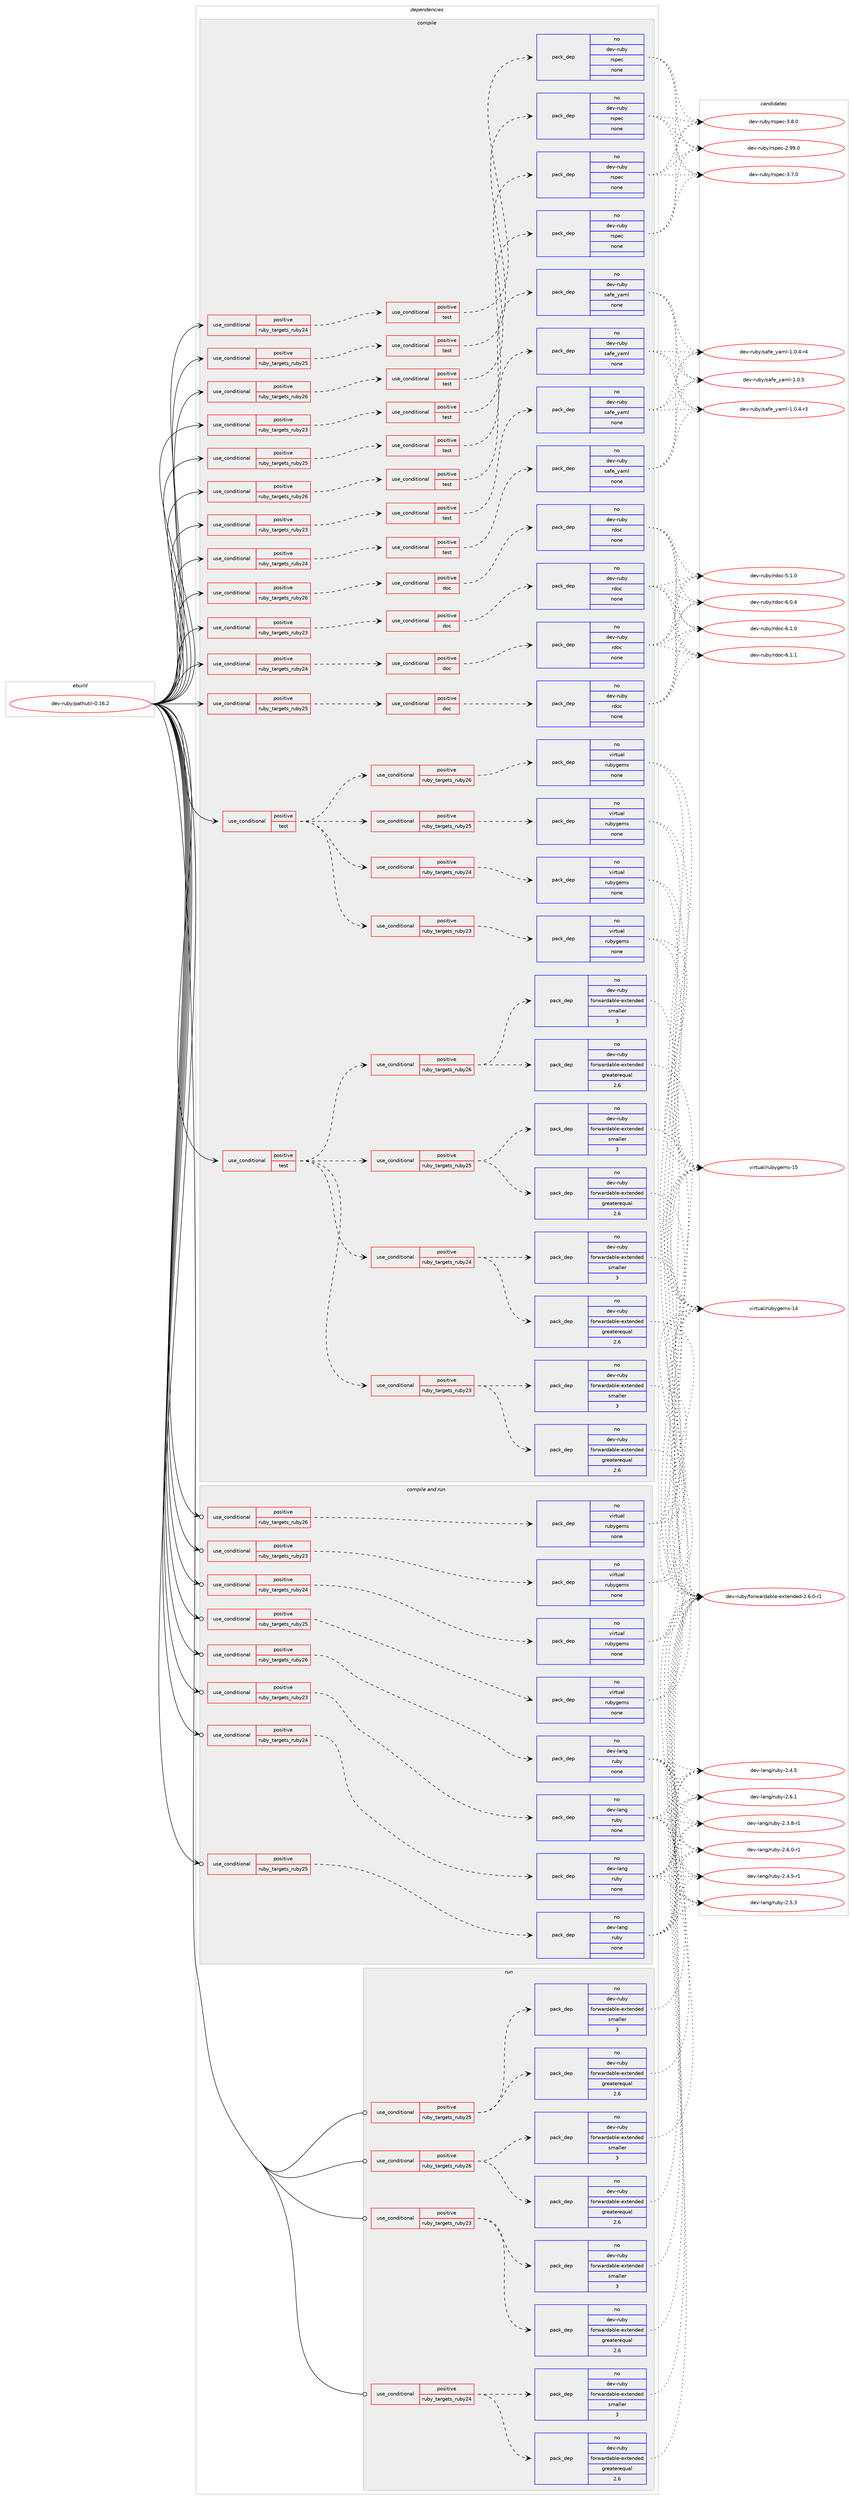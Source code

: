digraph prolog {

# *************
# Graph options
# *************

newrank=true;
concentrate=true;
compound=true;
graph [rankdir=LR,fontname=Helvetica,fontsize=10,ranksep=1.5];#, ranksep=2.5, nodesep=0.2];
edge  [arrowhead=vee];
node  [fontname=Helvetica,fontsize=10];

# **********
# The ebuild
# **********

subgraph cluster_leftcol {
color=gray;
rank=same;
label=<<i>ebuild</i>>;
id [label="dev-ruby/pathutil-0.16.2", color=red, width=4, href="../dev-ruby/pathutil-0.16.2.svg"];
}

# ****************
# The dependencies
# ****************

subgraph cluster_midcol {
color=gray;
label=<<i>dependencies</i>>;
subgraph cluster_compile {
fillcolor="#eeeeee";
style=filled;
label=<<i>compile</i>>;
subgraph cond408881 {
dependency1510540 [label=<<TABLE BORDER="0" CELLBORDER="1" CELLSPACING="0" CELLPADDING="4"><TR><TD ROWSPAN="3" CELLPADDING="10">use_conditional</TD></TR><TR><TD>positive</TD></TR><TR><TD>ruby_targets_ruby23</TD></TR></TABLE>>, shape=none, color=red];
subgraph cond408882 {
dependency1510541 [label=<<TABLE BORDER="0" CELLBORDER="1" CELLSPACING="0" CELLPADDING="4"><TR><TD ROWSPAN="3" CELLPADDING="10">use_conditional</TD></TR><TR><TD>positive</TD></TR><TR><TD>doc</TD></TR></TABLE>>, shape=none, color=red];
subgraph pack1078153 {
dependency1510542 [label=<<TABLE BORDER="0" CELLBORDER="1" CELLSPACING="0" CELLPADDING="4" WIDTH="220"><TR><TD ROWSPAN="6" CELLPADDING="30">pack_dep</TD></TR><TR><TD WIDTH="110">no</TD></TR><TR><TD>dev-ruby</TD></TR><TR><TD>rdoc</TD></TR><TR><TD>none</TD></TR><TR><TD></TD></TR></TABLE>>, shape=none, color=blue];
}
dependency1510541:e -> dependency1510542:w [weight=20,style="dashed",arrowhead="vee"];
}
dependency1510540:e -> dependency1510541:w [weight=20,style="dashed",arrowhead="vee"];
}
id:e -> dependency1510540:w [weight=20,style="solid",arrowhead="vee"];
subgraph cond408883 {
dependency1510543 [label=<<TABLE BORDER="0" CELLBORDER="1" CELLSPACING="0" CELLPADDING="4"><TR><TD ROWSPAN="3" CELLPADDING="10">use_conditional</TD></TR><TR><TD>positive</TD></TR><TR><TD>ruby_targets_ruby23</TD></TR></TABLE>>, shape=none, color=red];
subgraph cond408884 {
dependency1510544 [label=<<TABLE BORDER="0" CELLBORDER="1" CELLSPACING="0" CELLPADDING="4"><TR><TD ROWSPAN="3" CELLPADDING="10">use_conditional</TD></TR><TR><TD>positive</TD></TR><TR><TD>test</TD></TR></TABLE>>, shape=none, color=red];
subgraph pack1078154 {
dependency1510545 [label=<<TABLE BORDER="0" CELLBORDER="1" CELLSPACING="0" CELLPADDING="4" WIDTH="220"><TR><TD ROWSPAN="6" CELLPADDING="30">pack_dep</TD></TR><TR><TD WIDTH="110">no</TD></TR><TR><TD>dev-ruby</TD></TR><TR><TD>rspec</TD></TR><TR><TD>none</TD></TR><TR><TD></TD></TR></TABLE>>, shape=none, color=blue];
}
dependency1510544:e -> dependency1510545:w [weight=20,style="dashed",arrowhead="vee"];
}
dependency1510543:e -> dependency1510544:w [weight=20,style="dashed",arrowhead="vee"];
}
id:e -> dependency1510543:w [weight=20,style="solid",arrowhead="vee"];
subgraph cond408885 {
dependency1510546 [label=<<TABLE BORDER="0" CELLBORDER="1" CELLSPACING="0" CELLPADDING="4"><TR><TD ROWSPAN="3" CELLPADDING="10">use_conditional</TD></TR><TR><TD>positive</TD></TR><TR><TD>ruby_targets_ruby23</TD></TR></TABLE>>, shape=none, color=red];
subgraph cond408886 {
dependency1510547 [label=<<TABLE BORDER="0" CELLBORDER="1" CELLSPACING="0" CELLPADDING="4"><TR><TD ROWSPAN="3" CELLPADDING="10">use_conditional</TD></TR><TR><TD>positive</TD></TR><TR><TD>test</TD></TR></TABLE>>, shape=none, color=red];
subgraph pack1078155 {
dependency1510548 [label=<<TABLE BORDER="0" CELLBORDER="1" CELLSPACING="0" CELLPADDING="4" WIDTH="220"><TR><TD ROWSPAN="6" CELLPADDING="30">pack_dep</TD></TR><TR><TD WIDTH="110">no</TD></TR><TR><TD>dev-ruby</TD></TR><TR><TD>safe_yaml</TD></TR><TR><TD>none</TD></TR><TR><TD></TD></TR></TABLE>>, shape=none, color=blue];
}
dependency1510547:e -> dependency1510548:w [weight=20,style="dashed",arrowhead="vee"];
}
dependency1510546:e -> dependency1510547:w [weight=20,style="dashed",arrowhead="vee"];
}
id:e -> dependency1510546:w [weight=20,style="solid",arrowhead="vee"];
subgraph cond408887 {
dependency1510549 [label=<<TABLE BORDER="0" CELLBORDER="1" CELLSPACING="0" CELLPADDING="4"><TR><TD ROWSPAN="3" CELLPADDING="10">use_conditional</TD></TR><TR><TD>positive</TD></TR><TR><TD>ruby_targets_ruby24</TD></TR></TABLE>>, shape=none, color=red];
subgraph cond408888 {
dependency1510550 [label=<<TABLE BORDER="0" CELLBORDER="1" CELLSPACING="0" CELLPADDING="4"><TR><TD ROWSPAN="3" CELLPADDING="10">use_conditional</TD></TR><TR><TD>positive</TD></TR><TR><TD>doc</TD></TR></TABLE>>, shape=none, color=red];
subgraph pack1078156 {
dependency1510551 [label=<<TABLE BORDER="0" CELLBORDER="1" CELLSPACING="0" CELLPADDING="4" WIDTH="220"><TR><TD ROWSPAN="6" CELLPADDING="30">pack_dep</TD></TR><TR><TD WIDTH="110">no</TD></TR><TR><TD>dev-ruby</TD></TR><TR><TD>rdoc</TD></TR><TR><TD>none</TD></TR><TR><TD></TD></TR></TABLE>>, shape=none, color=blue];
}
dependency1510550:e -> dependency1510551:w [weight=20,style="dashed",arrowhead="vee"];
}
dependency1510549:e -> dependency1510550:w [weight=20,style="dashed",arrowhead="vee"];
}
id:e -> dependency1510549:w [weight=20,style="solid",arrowhead="vee"];
subgraph cond408889 {
dependency1510552 [label=<<TABLE BORDER="0" CELLBORDER="1" CELLSPACING="0" CELLPADDING="4"><TR><TD ROWSPAN="3" CELLPADDING="10">use_conditional</TD></TR><TR><TD>positive</TD></TR><TR><TD>ruby_targets_ruby24</TD></TR></TABLE>>, shape=none, color=red];
subgraph cond408890 {
dependency1510553 [label=<<TABLE BORDER="0" CELLBORDER="1" CELLSPACING="0" CELLPADDING="4"><TR><TD ROWSPAN="3" CELLPADDING="10">use_conditional</TD></TR><TR><TD>positive</TD></TR><TR><TD>test</TD></TR></TABLE>>, shape=none, color=red];
subgraph pack1078157 {
dependency1510554 [label=<<TABLE BORDER="0" CELLBORDER="1" CELLSPACING="0" CELLPADDING="4" WIDTH="220"><TR><TD ROWSPAN="6" CELLPADDING="30">pack_dep</TD></TR><TR><TD WIDTH="110">no</TD></TR><TR><TD>dev-ruby</TD></TR><TR><TD>rspec</TD></TR><TR><TD>none</TD></TR><TR><TD></TD></TR></TABLE>>, shape=none, color=blue];
}
dependency1510553:e -> dependency1510554:w [weight=20,style="dashed",arrowhead="vee"];
}
dependency1510552:e -> dependency1510553:w [weight=20,style="dashed",arrowhead="vee"];
}
id:e -> dependency1510552:w [weight=20,style="solid",arrowhead="vee"];
subgraph cond408891 {
dependency1510555 [label=<<TABLE BORDER="0" CELLBORDER="1" CELLSPACING="0" CELLPADDING="4"><TR><TD ROWSPAN="3" CELLPADDING="10">use_conditional</TD></TR><TR><TD>positive</TD></TR><TR><TD>ruby_targets_ruby24</TD></TR></TABLE>>, shape=none, color=red];
subgraph cond408892 {
dependency1510556 [label=<<TABLE BORDER="0" CELLBORDER="1" CELLSPACING="0" CELLPADDING="4"><TR><TD ROWSPAN="3" CELLPADDING="10">use_conditional</TD></TR><TR><TD>positive</TD></TR><TR><TD>test</TD></TR></TABLE>>, shape=none, color=red];
subgraph pack1078158 {
dependency1510557 [label=<<TABLE BORDER="0" CELLBORDER="1" CELLSPACING="0" CELLPADDING="4" WIDTH="220"><TR><TD ROWSPAN="6" CELLPADDING="30">pack_dep</TD></TR><TR><TD WIDTH="110">no</TD></TR><TR><TD>dev-ruby</TD></TR><TR><TD>safe_yaml</TD></TR><TR><TD>none</TD></TR><TR><TD></TD></TR></TABLE>>, shape=none, color=blue];
}
dependency1510556:e -> dependency1510557:w [weight=20,style="dashed",arrowhead="vee"];
}
dependency1510555:e -> dependency1510556:w [weight=20,style="dashed",arrowhead="vee"];
}
id:e -> dependency1510555:w [weight=20,style="solid",arrowhead="vee"];
subgraph cond408893 {
dependency1510558 [label=<<TABLE BORDER="0" CELLBORDER="1" CELLSPACING="0" CELLPADDING="4"><TR><TD ROWSPAN="3" CELLPADDING="10">use_conditional</TD></TR><TR><TD>positive</TD></TR><TR><TD>ruby_targets_ruby25</TD></TR></TABLE>>, shape=none, color=red];
subgraph cond408894 {
dependency1510559 [label=<<TABLE BORDER="0" CELLBORDER="1" CELLSPACING="0" CELLPADDING="4"><TR><TD ROWSPAN="3" CELLPADDING="10">use_conditional</TD></TR><TR><TD>positive</TD></TR><TR><TD>doc</TD></TR></TABLE>>, shape=none, color=red];
subgraph pack1078159 {
dependency1510560 [label=<<TABLE BORDER="0" CELLBORDER="1" CELLSPACING="0" CELLPADDING="4" WIDTH="220"><TR><TD ROWSPAN="6" CELLPADDING="30">pack_dep</TD></TR><TR><TD WIDTH="110">no</TD></TR><TR><TD>dev-ruby</TD></TR><TR><TD>rdoc</TD></TR><TR><TD>none</TD></TR><TR><TD></TD></TR></TABLE>>, shape=none, color=blue];
}
dependency1510559:e -> dependency1510560:w [weight=20,style="dashed",arrowhead="vee"];
}
dependency1510558:e -> dependency1510559:w [weight=20,style="dashed",arrowhead="vee"];
}
id:e -> dependency1510558:w [weight=20,style="solid",arrowhead="vee"];
subgraph cond408895 {
dependency1510561 [label=<<TABLE BORDER="0" CELLBORDER="1" CELLSPACING="0" CELLPADDING="4"><TR><TD ROWSPAN="3" CELLPADDING="10">use_conditional</TD></TR><TR><TD>positive</TD></TR><TR><TD>ruby_targets_ruby25</TD></TR></TABLE>>, shape=none, color=red];
subgraph cond408896 {
dependency1510562 [label=<<TABLE BORDER="0" CELLBORDER="1" CELLSPACING="0" CELLPADDING="4"><TR><TD ROWSPAN="3" CELLPADDING="10">use_conditional</TD></TR><TR><TD>positive</TD></TR><TR><TD>test</TD></TR></TABLE>>, shape=none, color=red];
subgraph pack1078160 {
dependency1510563 [label=<<TABLE BORDER="0" CELLBORDER="1" CELLSPACING="0" CELLPADDING="4" WIDTH="220"><TR><TD ROWSPAN="6" CELLPADDING="30">pack_dep</TD></TR><TR><TD WIDTH="110">no</TD></TR><TR><TD>dev-ruby</TD></TR><TR><TD>rspec</TD></TR><TR><TD>none</TD></TR><TR><TD></TD></TR></TABLE>>, shape=none, color=blue];
}
dependency1510562:e -> dependency1510563:w [weight=20,style="dashed",arrowhead="vee"];
}
dependency1510561:e -> dependency1510562:w [weight=20,style="dashed",arrowhead="vee"];
}
id:e -> dependency1510561:w [weight=20,style="solid",arrowhead="vee"];
subgraph cond408897 {
dependency1510564 [label=<<TABLE BORDER="0" CELLBORDER="1" CELLSPACING="0" CELLPADDING="4"><TR><TD ROWSPAN="3" CELLPADDING="10">use_conditional</TD></TR><TR><TD>positive</TD></TR><TR><TD>ruby_targets_ruby25</TD></TR></TABLE>>, shape=none, color=red];
subgraph cond408898 {
dependency1510565 [label=<<TABLE BORDER="0" CELLBORDER="1" CELLSPACING="0" CELLPADDING="4"><TR><TD ROWSPAN="3" CELLPADDING="10">use_conditional</TD></TR><TR><TD>positive</TD></TR><TR><TD>test</TD></TR></TABLE>>, shape=none, color=red];
subgraph pack1078161 {
dependency1510566 [label=<<TABLE BORDER="0" CELLBORDER="1" CELLSPACING="0" CELLPADDING="4" WIDTH="220"><TR><TD ROWSPAN="6" CELLPADDING="30">pack_dep</TD></TR><TR><TD WIDTH="110">no</TD></TR><TR><TD>dev-ruby</TD></TR><TR><TD>safe_yaml</TD></TR><TR><TD>none</TD></TR><TR><TD></TD></TR></TABLE>>, shape=none, color=blue];
}
dependency1510565:e -> dependency1510566:w [weight=20,style="dashed",arrowhead="vee"];
}
dependency1510564:e -> dependency1510565:w [weight=20,style="dashed",arrowhead="vee"];
}
id:e -> dependency1510564:w [weight=20,style="solid",arrowhead="vee"];
subgraph cond408899 {
dependency1510567 [label=<<TABLE BORDER="0" CELLBORDER="1" CELLSPACING="0" CELLPADDING="4"><TR><TD ROWSPAN="3" CELLPADDING="10">use_conditional</TD></TR><TR><TD>positive</TD></TR><TR><TD>ruby_targets_ruby26</TD></TR></TABLE>>, shape=none, color=red];
subgraph cond408900 {
dependency1510568 [label=<<TABLE BORDER="0" CELLBORDER="1" CELLSPACING="0" CELLPADDING="4"><TR><TD ROWSPAN="3" CELLPADDING="10">use_conditional</TD></TR><TR><TD>positive</TD></TR><TR><TD>doc</TD></TR></TABLE>>, shape=none, color=red];
subgraph pack1078162 {
dependency1510569 [label=<<TABLE BORDER="0" CELLBORDER="1" CELLSPACING="0" CELLPADDING="4" WIDTH="220"><TR><TD ROWSPAN="6" CELLPADDING="30">pack_dep</TD></TR><TR><TD WIDTH="110">no</TD></TR><TR><TD>dev-ruby</TD></TR><TR><TD>rdoc</TD></TR><TR><TD>none</TD></TR><TR><TD></TD></TR></TABLE>>, shape=none, color=blue];
}
dependency1510568:e -> dependency1510569:w [weight=20,style="dashed",arrowhead="vee"];
}
dependency1510567:e -> dependency1510568:w [weight=20,style="dashed",arrowhead="vee"];
}
id:e -> dependency1510567:w [weight=20,style="solid",arrowhead="vee"];
subgraph cond408901 {
dependency1510570 [label=<<TABLE BORDER="0" CELLBORDER="1" CELLSPACING="0" CELLPADDING="4"><TR><TD ROWSPAN="3" CELLPADDING="10">use_conditional</TD></TR><TR><TD>positive</TD></TR><TR><TD>ruby_targets_ruby26</TD></TR></TABLE>>, shape=none, color=red];
subgraph cond408902 {
dependency1510571 [label=<<TABLE BORDER="0" CELLBORDER="1" CELLSPACING="0" CELLPADDING="4"><TR><TD ROWSPAN="3" CELLPADDING="10">use_conditional</TD></TR><TR><TD>positive</TD></TR><TR><TD>test</TD></TR></TABLE>>, shape=none, color=red];
subgraph pack1078163 {
dependency1510572 [label=<<TABLE BORDER="0" CELLBORDER="1" CELLSPACING="0" CELLPADDING="4" WIDTH="220"><TR><TD ROWSPAN="6" CELLPADDING="30">pack_dep</TD></TR><TR><TD WIDTH="110">no</TD></TR><TR><TD>dev-ruby</TD></TR><TR><TD>rspec</TD></TR><TR><TD>none</TD></TR><TR><TD></TD></TR></TABLE>>, shape=none, color=blue];
}
dependency1510571:e -> dependency1510572:w [weight=20,style="dashed",arrowhead="vee"];
}
dependency1510570:e -> dependency1510571:w [weight=20,style="dashed",arrowhead="vee"];
}
id:e -> dependency1510570:w [weight=20,style="solid",arrowhead="vee"];
subgraph cond408903 {
dependency1510573 [label=<<TABLE BORDER="0" CELLBORDER="1" CELLSPACING="0" CELLPADDING="4"><TR><TD ROWSPAN="3" CELLPADDING="10">use_conditional</TD></TR><TR><TD>positive</TD></TR><TR><TD>ruby_targets_ruby26</TD></TR></TABLE>>, shape=none, color=red];
subgraph cond408904 {
dependency1510574 [label=<<TABLE BORDER="0" CELLBORDER="1" CELLSPACING="0" CELLPADDING="4"><TR><TD ROWSPAN="3" CELLPADDING="10">use_conditional</TD></TR><TR><TD>positive</TD></TR><TR><TD>test</TD></TR></TABLE>>, shape=none, color=red];
subgraph pack1078164 {
dependency1510575 [label=<<TABLE BORDER="0" CELLBORDER="1" CELLSPACING="0" CELLPADDING="4" WIDTH="220"><TR><TD ROWSPAN="6" CELLPADDING="30">pack_dep</TD></TR><TR><TD WIDTH="110">no</TD></TR><TR><TD>dev-ruby</TD></TR><TR><TD>safe_yaml</TD></TR><TR><TD>none</TD></TR><TR><TD></TD></TR></TABLE>>, shape=none, color=blue];
}
dependency1510574:e -> dependency1510575:w [weight=20,style="dashed",arrowhead="vee"];
}
dependency1510573:e -> dependency1510574:w [weight=20,style="dashed",arrowhead="vee"];
}
id:e -> dependency1510573:w [weight=20,style="solid",arrowhead="vee"];
subgraph cond408905 {
dependency1510576 [label=<<TABLE BORDER="0" CELLBORDER="1" CELLSPACING="0" CELLPADDING="4"><TR><TD ROWSPAN="3" CELLPADDING="10">use_conditional</TD></TR><TR><TD>positive</TD></TR><TR><TD>test</TD></TR></TABLE>>, shape=none, color=red];
subgraph cond408906 {
dependency1510577 [label=<<TABLE BORDER="0" CELLBORDER="1" CELLSPACING="0" CELLPADDING="4"><TR><TD ROWSPAN="3" CELLPADDING="10">use_conditional</TD></TR><TR><TD>positive</TD></TR><TR><TD>ruby_targets_ruby23</TD></TR></TABLE>>, shape=none, color=red];
subgraph pack1078165 {
dependency1510578 [label=<<TABLE BORDER="0" CELLBORDER="1" CELLSPACING="0" CELLPADDING="4" WIDTH="220"><TR><TD ROWSPAN="6" CELLPADDING="30">pack_dep</TD></TR><TR><TD WIDTH="110">no</TD></TR><TR><TD>dev-ruby</TD></TR><TR><TD>forwardable-extended</TD></TR><TR><TD>greaterequal</TD></TR><TR><TD>2.6</TD></TR></TABLE>>, shape=none, color=blue];
}
dependency1510577:e -> dependency1510578:w [weight=20,style="dashed",arrowhead="vee"];
subgraph pack1078166 {
dependency1510579 [label=<<TABLE BORDER="0" CELLBORDER="1" CELLSPACING="0" CELLPADDING="4" WIDTH="220"><TR><TD ROWSPAN="6" CELLPADDING="30">pack_dep</TD></TR><TR><TD WIDTH="110">no</TD></TR><TR><TD>dev-ruby</TD></TR><TR><TD>forwardable-extended</TD></TR><TR><TD>smaller</TD></TR><TR><TD>3</TD></TR></TABLE>>, shape=none, color=blue];
}
dependency1510577:e -> dependency1510579:w [weight=20,style="dashed",arrowhead="vee"];
}
dependency1510576:e -> dependency1510577:w [weight=20,style="dashed",arrowhead="vee"];
subgraph cond408907 {
dependency1510580 [label=<<TABLE BORDER="0" CELLBORDER="1" CELLSPACING="0" CELLPADDING="4"><TR><TD ROWSPAN="3" CELLPADDING="10">use_conditional</TD></TR><TR><TD>positive</TD></TR><TR><TD>ruby_targets_ruby24</TD></TR></TABLE>>, shape=none, color=red];
subgraph pack1078167 {
dependency1510581 [label=<<TABLE BORDER="0" CELLBORDER="1" CELLSPACING="0" CELLPADDING="4" WIDTH="220"><TR><TD ROWSPAN="6" CELLPADDING="30">pack_dep</TD></TR><TR><TD WIDTH="110">no</TD></TR><TR><TD>dev-ruby</TD></TR><TR><TD>forwardable-extended</TD></TR><TR><TD>greaterequal</TD></TR><TR><TD>2.6</TD></TR></TABLE>>, shape=none, color=blue];
}
dependency1510580:e -> dependency1510581:w [weight=20,style="dashed",arrowhead="vee"];
subgraph pack1078168 {
dependency1510582 [label=<<TABLE BORDER="0" CELLBORDER="1" CELLSPACING="0" CELLPADDING="4" WIDTH="220"><TR><TD ROWSPAN="6" CELLPADDING="30">pack_dep</TD></TR><TR><TD WIDTH="110">no</TD></TR><TR><TD>dev-ruby</TD></TR><TR><TD>forwardable-extended</TD></TR><TR><TD>smaller</TD></TR><TR><TD>3</TD></TR></TABLE>>, shape=none, color=blue];
}
dependency1510580:e -> dependency1510582:w [weight=20,style="dashed",arrowhead="vee"];
}
dependency1510576:e -> dependency1510580:w [weight=20,style="dashed",arrowhead="vee"];
subgraph cond408908 {
dependency1510583 [label=<<TABLE BORDER="0" CELLBORDER="1" CELLSPACING="0" CELLPADDING="4"><TR><TD ROWSPAN="3" CELLPADDING="10">use_conditional</TD></TR><TR><TD>positive</TD></TR><TR><TD>ruby_targets_ruby25</TD></TR></TABLE>>, shape=none, color=red];
subgraph pack1078169 {
dependency1510584 [label=<<TABLE BORDER="0" CELLBORDER="1" CELLSPACING="0" CELLPADDING="4" WIDTH="220"><TR><TD ROWSPAN="6" CELLPADDING="30">pack_dep</TD></TR><TR><TD WIDTH="110">no</TD></TR><TR><TD>dev-ruby</TD></TR><TR><TD>forwardable-extended</TD></TR><TR><TD>greaterequal</TD></TR><TR><TD>2.6</TD></TR></TABLE>>, shape=none, color=blue];
}
dependency1510583:e -> dependency1510584:w [weight=20,style="dashed",arrowhead="vee"];
subgraph pack1078170 {
dependency1510585 [label=<<TABLE BORDER="0" CELLBORDER="1" CELLSPACING="0" CELLPADDING="4" WIDTH="220"><TR><TD ROWSPAN="6" CELLPADDING="30">pack_dep</TD></TR><TR><TD WIDTH="110">no</TD></TR><TR><TD>dev-ruby</TD></TR><TR><TD>forwardable-extended</TD></TR><TR><TD>smaller</TD></TR><TR><TD>3</TD></TR></TABLE>>, shape=none, color=blue];
}
dependency1510583:e -> dependency1510585:w [weight=20,style="dashed",arrowhead="vee"];
}
dependency1510576:e -> dependency1510583:w [weight=20,style="dashed",arrowhead="vee"];
subgraph cond408909 {
dependency1510586 [label=<<TABLE BORDER="0" CELLBORDER="1" CELLSPACING="0" CELLPADDING="4"><TR><TD ROWSPAN="3" CELLPADDING="10">use_conditional</TD></TR><TR><TD>positive</TD></TR><TR><TD>ruby_targets_ruby26</TD></TR></TABLE>>, shape=none, color=red];
subgraph pack1078171 {
dependency1510587 [label=<<TABLE BORDER="0" CELLBORDER="1" CELLSPACING="0" CELLPADDING="4" WIDTH="220"><TR><TD ROWSPAN="6" CELLPADDING="30">pack_dep</TD></TR><TR><TD WIDTH="110">no</TD></TR><TR><TD>dev-ruby</TD></TR><TR><TD>forwardable-extended</TD></TR><TR><TD>greaterequal</TD></TR><TR><TD>2.6</TD></TR></TABLE>>, shape=none, color=blue];
}
dependency1510586:e -> dependency1510587:w [weight=20,style="dashed",arrowhead="vee"];
subgraph pack1078172 {
dependency1510588 [label=<<TABLE BORDER="0" CELLBORDER="1" CELLSPACING="0" CELLPADDING="4" WIDTH="220"><TR><TD ROWSPAN="6" CELLPADDING="30">pack_dep</TD></TR><TR><TD WIDTH="110">no</TD></TR><TR><TD>dev-ruby</TD></TR><TR><TD>forwardable-extended</TD></TR><TR><TD>smaller</TD></TR><TR><TD>3</TD></TR></TABLE>>, shape=none, color=blue];
}
dependency1510586:e -> dependency1510588:w [weight=20,style="dashed",arrowhead="vee"];
}
dependency1510576:e -> dependency1510586:w [weight=20,style="dashed",arrowhead="vee"];
}
id:e -> dependency1510576:w [weight=20,style="solid",arrowhead="vee"];
subgraph cond408910 {
dependency1510589 [label=<<TABLE BORDER="0" CELLBORDER="1" CELLSPACING="0" CELLPADDING="4"><TR><TD ROWSPAN="3" CELLPADDING="10">use_conditional</TD></TR><TR><TD>positive</TD></TR><TR><TD>test</TD></TR></TABLE>>, shape=none, color=red];
subgraph cond408911 {
dependency1510590 [label=<<TABLE BORDER="0" CELLBORDER="1" CELLSPACING="0" CELLPADDING="4"><TR><TD ROWSPAN="3" CELLPADDING="10">use_conditional</TD></TR><TR><TD>positive</TD></TR><TR><TD>ruby_targets_ruby23</TD></TR></TABLE>>, shape=none, color=red];
subgraph pack1078173 {
dependency1510591 [label=<<TABLE BORDER="0" CELLBORDER="1" CELLSPACING="0" CELLPADDING="4" WIDTH="220"><TR><TD ROWSPAN="6" CELLPADDING="30">pack_dep</TD></TR><TR><TD WIDTH="110">no</TD></TR><TR><TD>virtual</TD></TR><TR><TD>rubygems</TD></TR><TR><TD>none</TD></TR><TR><TD></TD></TR></TABLE>>, shape=none, color=blue];
}
dependency1510590:e -> dependency1510591:w [weight=20,style="dashed",arrowhead="vee"];
}
dependency1510589:e -> dependency1510590:w [weight=20,style="dashed",arrowhead="vee"];
subgraph cond408912 {
dependency1510592 [label=<<TABLE BORDER="0" CELLBORDER="1" CELLSPACING="0" CELLPADDING="4"><TR><TD ROWSPAN="3" CELLPADDING="10">use_conditional</TD></TR><TR><TD>positive</TD></TR><TR><TD>ruby_targets_ruby24</TD></TR></TABLE>>, shape=none, color=red];
subgraph pack1078174 {
dependency1510593 [label=<<TABLE BORDER="0" CELLBORDER="1" CELLSPACING="0" CELLPADDING="4" WIDTH="220"><TR><TD ROWSPAN="6" CELLPADDING="30">pack_dep</TD></TR><TR><TD WIDTH="110">no</TD></TR><TR><TD>virtual</TD></TR><TR><TD>rubygems</TD></TR><TR><TD>none</TD></TR><TR><TD></TD></TR></TABLE>>, shape=none, color=blue];
}
dependency1510592:e -> dependency1510593:w [weight=20,style="dashed",arrowhead="vee"];
}
dependency1510589:e -> dependency1510592:w [weight=20,style="dashed",arrowhead="vee"];
subgraph cond408913 {
dependency1510594 [label=<<TABLE BORDER="0" CELLBORDER="1" CELLSPACING="0" CELLPADDING="4"><TR><TD ROWSPAN="3" CELLPADDING="10">use_conditional</TD></TR><TR><TD>positive</TD></TR><TR><TD>ruby_targets_ruby25</TD></TR></TABLE>>, shape=none, color=red];
subgraph pack1078175 {
dependency1510595 [label=<<TABLE BORDER="0" CELLBORDER="1" CELLSPACING="0" CELLPADDING="4" WIDTH="220"><TR><TD ROWSPAN="6" CELLPADDING="30">pack_dep</TD></TR><TR><TD WIDTH="110">no</TD></TR><TR><TD>virtual</TD></TR><TR><TD>rubygems</TD></TR><TR><TD>none</TD></TR><TR><TD></TD></TR></TABLE>>, shape=none, color=blue];
}
dependency1510594:e -> dependency1510595:w [weight=20,style="dashed",arrowhead="vee"];
}
dependency1510589:e -> dependency1510594:w [weight=20,style="dashed",arrowhead="vee"];
subgraph cond408914 {
dependency1510596 [label=<<TABLE BORDER="0" CELLBORDER="1" CELLSPACING="0" CELLPADDING="4"><TR><TD ROWSPAN="3" CELLPADDING="10">use_conditional</TD></TR><TR><TD>positive</TD></TR><TR><TD>ruby_targets_ruby26</TD></TR></TABLE>>, shape=none, color=red];
subgraph pack1078176 {
dependency1510597 [label=<<TABLE BORDER="0" CELLBORDER="1" CELLSPACING="0" CELLPADDING="4" WIDTH="220"><TR><TD ROWSPAN="6" CELLPADDING="30">pack_dep</TD></TR><TR><TD WIDTH="110">no</TD></TR><TR><TD>virtual</TD></TR><TR><TD>rubygems</TD></TR><TR><TD>none</TD></TR><TR><TD></TD></TR></TABLE>>, shape=none, color=blue];
}
dependency1510596:e -> dependency1510597:w [weight=20,style="dashed",arrowhead="vee"];
}
dependency1510589:e -> dependency1510596:w [weight=20,style="dashed",arrowhead="vee"];
}
id:e -> dependency1510589:w [weight=20,style="solid",arrowhead="vee"];
}
subgraph cluster_compileandrun {
fillcolor="#eeeeee";
style=filled;
label=<<i>compile and run</i>>;
subgraph cond408915 {
dependency1510598 [label=<<TABLE BORDER="0" CELLBORDER="1" CELLSPACING="0" CELLPADDING="4"><TR><TD ROWSPAN="3" CELLPADDING="10">use_conditional</TD></TR><TR><TD>positive</TD></TR><TR><TD>ruby_targets_ruby23</TD></TR></TABLE>>, shape=none, color=red];
subgraph pack1078177 {
dependency1510599 [label=<<TABLE BORDER="0" CELLBORDER="1" CELLSPACING="0" CELLPADDING="4" WIDTH="220"><TR><TD ROWSPAN="6" CELLPADDING="30">pack_dep</TD></TR><TR><TD WIDTH="110">no</TD></TR><TR><TD>dev-lang</TD></TR><TR><TD>ruby</TD></TR><TR><TD>none</TD></TR><TR><TD></TD></TR></TABLE>>, shape=none, color=blue];
}
dependency1510598:e -> dependency1510599:w [weight=20,style="dashed",arrowhead="vee"];
}
id:e -> dependency1510598:w [weight=20,style="solid",arrowhead="odotvee"];
subgraph cond408916 {
dependency1510600 [label=<<TABLE BORDER="0" CELLBORDER="1" CELLSPACING="0" CELLPADDING="4"><TR><TD ROWSPAN="3" CELLPADDING="10">use_conditional</TD></TR><TR><TD>positive</TD></TR><TR><TD>ruby_targets_ruby23</TD></TR></TABLE>>, shape=none, color=red];
subgraph pack1078178 {
dependency1510601 [label=<<TABLE BORDER="0" CELLBORDER="1" CELLSPACING="0" CELLPADDING="4" WIDTH="220"><TR><TD ROWSPAN="6" CELLPADDING="30">pack_dep</TD></TR><TR><TD WIDTH="110">no</TD></TR><TR><TD>virtual</TD></TR><TR><TD>rubygems</TD></TR><TR><TD>none</TD></TR><TR><TD></TD></TR></TABLE>>, shape=none, color=blue];
}
dependency1510600:e -> dependency1510601:w [weight=20,style="dashed",arrowhead="vee"];
}
id:e -> dependency1510600:w [weight=20,style="solid",arrowhead="odotvee"];
subgraph cond408917 {
dependency1510602 [label=<<TABLE BORDER="0" CELLBORDER="1" CELLSPACING="0" CELLPADDING="4"><TR><TD ROWSPAN="3" CELLPADDING="10">use_conditional</TD></TR><TR><TD>positive</TD></TR><TR><TD>ruby_targets_ruby24</TD></TR></TABLE>>, shape=none, color=red];
subgraph pack1078179 {
dependency1510603 [label=<<TABLE BORDER="0" CELLBORDER="1" CELLSPACING="0" CELLPADDING="4" WIDTH="220"><TR><TD ROWSPAN="6" CELLPADDING="30">pack_dep</TD></TR><TR><TD WIDTH="110">no</TD></TR><TR><TD>dev-lang</TD></TR><TR><TD>ruby</TD></TR><TR><TD>none</TD></TR><TR><TD></TD></TR></TABLE>>, shape=none, color=blue];
}
dependency1510602:e -> dependency1510603:w [weight=20,style="dashed",arrowhead="vee"];
}
id:e -> dependency1510602:w [weight=20,style="solid",arrowhead="odotvee"];
subgraph cond408918 {
dependency1510604 [label=<<TABLE BORDER="0" CELLBORDER="1" CELLSPACING="0" CELLPADDING="4"><TR><TD ROWSPAN="3" CELLPADDING="10">use_conditional</TD></TR><TR><TD>positive</TD></TR><TR><TD>ruby_targets_ruby24</TD></TR></TABLE>>, shape=none, color=red];
subgraph pack1078180 {
dependency1510605 [label=<<TABLE BORDER="0" CELLBORDER="1" CELLSPACING="0" CELLPADDING="4" WIDTH="220"><TR><TD ROWSPAN="6" CELLPADDING="30">pack_dep</TD></TR><TR><TD WIDTH="110">no</TD></TR><TR><TD>virtual</TD></TR><TR><TD>rubygems</TD></TR><TR><TD>none</TD></TR><TR><TD></TD></TR></TABLE>>, shape=none, color=blue];
}
dependency1510604:e -> dependency1510605:w [weight=20,style="dashed",arrowhead="vee"];
}
id:e -> dependency1510604:w [weight=20,style="solid",arrowhead="odotvee"];
subgraph cond408919 {
dependency1510606 [label=<<TABLE BORDER="0" CELLBORDER="1" CELLSPACING="0" CELLPADDING="4"><TR><TD ROWSPAN="3" CELLPADDING="10">use_conditional</TD></TR><TR><TD>positive</TD></TR><TR><TD>ruby_targets_ruby25</TD></TR></TABLE>>, shape=none, color=red];
subgraph pack1078181 {
dependency1510607 [label=<<TABLE BORDER="0" CELLBORDER="1" CELLSPACING="0" CELLPADDING="4" WIDTH="220"><TR><TD ROWSPAN="6" CELLPADDING="30">pack_dep</TD></TR><TR><TD WIDTH="110">no</TD></TR><TR><TD>dev-lang</TD></TR><TR><TD>ruby</TD></TR><TR><TD>none</TD></TR><TR><TD></TD></TR></TABLE>>, shape=none, color=blue];
}
dependency1510606:e -> dependency1510607:w [weight=20,style="dashed",arrowhead="vee"];
}
id:e -> dependency1510606:w [weight=20,style="solid",arrowhead="odotvee"];
subgraph cond408920 {
dependency1510608 [label=<<TABLE BORDER="0" CELLBORDER="1" CELLSPACING="0" CELLPADDING="4"><TR><TD ROWSPAN="3" CELLPADDING="10">use_conditional</TD></TR><TR><TD>positive</TD></TR><TR><TD>ruby_targets_ruby25</TD></TR></TABLE>>, shape=none, color=red];
subgraph pack1078182 {
dependency1510609 [label=<<TABLE BORDER="0" CELLBORDER="1" CELLSPACING="0" CELLPADDING="4" WIDTH="220"><TR><TD ROWSPAN="6" CELLPADDING="30">pack_dep</TD></TR><TR><TD WIDTH="110">no</TD></TR><TR><TD>virtual</TD></TR><TR><TD>rubygems</TD></TR><TR><TD>none</TD></TR><TR><TD></TD></TR></TABLE>>, shape=none, color=blue];
}
dependency1510608:e -> dependency1510609:w [weight=20,style="dashed",arrowhead="vee"];
}
id:e -> dependency1510608:w [weight=20,style="solid",arrowhead="odotvee"];
subgraph cond408921 {
dependency1510610 [label=<<TABLE BORDER="0" CELLBORDER="1" CELLSPACING="0" CELLPADDING="4"><TR><TD ROWSPAN="3" CELLPADDING="10">use_conditional</TD></TR><TR><TD>positive</TD></TR><TR><TD>ruby_targets_ruby26</TD></TR></TABLE>>, shape=none, color=red];
subgraph pack1078183 {
dependency1510611 [label=<<TABLE BORDER="0" CELLBORDER="1" CELLSPACING="0" CELLPADDING="4" WIDTH="220"><TR><TD ROWSPAN="6" CELLPADDING="30">pack_dep</TD></TR><TR><TD WIDTH="110">no</TD></TR><TR><TD>dev-lang</TD></TR><TR><TD>ruby</TD></TR><TR><TD>none</TD></TR><TR><TD></TD></TR></TABLE>>, shape=none, color=blue];
}
dependency1510610:e -> dependency1510611:w [weight=20,style="dashed",arrowhead="vee"];
}
id:e -> dependency1510610:w [weight=20,style="solid",arrowhead="odotvee"];
subgraph cond408922 {
dependency1510612 [label=<<TABLE BORDER="0" CELLBORDER="1" CELLSPACING="0" CELLPADDING="4"><TR><TD ROWSPAN="3" CELLPADDING="10">use_conditional</TD></TR><TR><TD>positive</TD></TR><TR><TD>ruby_targets_ruby26</TD></TR></TABLE>>, shape=none, color=red];
subgraph pack1078184 {
dependency1510613 [label=<<TABLE BORDER="0" CELLBORDER="1" CELLSPACING="0" CELLPADDING="4" WIDTH="220"><TR><TD ROWSPAN="6" CELLPADDING="30">pack_dep</TD></TR><TR><TD WIDTH="110">no</TD></TR><TR><TD>virtual</TD></TR><TR><TD>rubygems</TD></TR><TR><TD>none</TD></TR><TR><TD></TD></TR></TABLE>>, shape=none, color=blue];
}
dependency1510612:e -> dependency1510613:w [weight=20,style="dashed",arrowhead="vee"];
}
id:e -> dependency1510612:w [weight=20,style="solid",arrowhead="odotvee"];
}
subgraph cluster_run {
fillcolor="#eeeeee";
style=filled;
label=<<i>run</i>>;
subgraph cond408923 {
dependency1510614 [label=<<TABLE BORDER="0" CELLBORDER="1" CELLSPACING="0" CELLPADDING="4"><TR><TD ROWSPAN="3" CELLPADDING="10">use_conditional</TD></TR><TR><TD>positive</TD></TR><TR><TD>ruby_targets_ruby23</TD></TR></TABLE>>, shape=none, color=red];
subgraph pack1078185 {
dependency1510615 [label=<<TABLE BORDER="0" CELLBORDER="1" CELLSPACING="0" CELLPADDING="4" WIDTH="220"><TR><TD ROWSPAN="6" CELLPADDING="30">pack_dep</TD></TR><TR><TD WIDTH="110">no</TD></TR><TR><TD>dev-ruby</TD></TR><TR><TD>forwardable-extended</TD></TR><TR><TD>greaterequal</TD></TR><TR><TD>2.6</TD></TR></TABLE>>, shape=none, color=blue];
}
dependency1510614:e -> dependency1510615:w [weight=20,style="dashed",arrowhead="vee"];
subgraph pack1078186 {
dependency1510616 [label=<<TABLE BORDER="0" CELLBORDER="1" CELLSPACING="0" CELLPADDING="4" WIDTH="220"><TR><TD ROWSPAN="6" CELLPADDING="30">pack_dep</TD></TR><TR><TD WIDTH="110">no</TD></TR><TR><TD>dev-ruby</TD></TR><TR><TD>forwardable-extended</TD></TR><TR><TD>smaller</TD></TR><TR><TD>3</TD></TR></TABLE>>, shape=none, color=blue];
}
dependency1510614:e -> dependency1510616:w [weight=20,style="dashed",arrowhead="vee"];
}
id:e -> dependency1510614:w [weight=20,style="solid",arrowhead="odot"];
subgraph cond408924 {
dependency1510617 [label=<<TABLE BORDER="0" CELLBORDER="1" CELLSPACING="0" CELLPADDING="4"><TR><TD ROWSPAN="3" CELLPADDING="10">use_conditional</TD></TR><TR><TD>positive</TD></TR><TR><TD>ruby_targets_ruby24</TD></TR></TABLE>>, shape=none, color=red];
subgraph pack1078187 {
dependency1510618 [label=<<TABLE BORDER="0" CELLBORDER="1" CELLSPACING="0" CELLPADDING="4" WIDTH="220"><TR><TD ROWSPAN="6" CELLPADDING="30">pack_dep</TD></TR><TR><TD WIDTH="110">no</TD></TR><TR><TD>dev-ruby</TD></TR><TR><TD>forwardable-extended</TD></TR><TR><TD>greaterequal</TD></TR><TR><TD>2.6</TD></TR></TABLE>>, shape=none, color=blue];
}
dependency1510617:e -> dependency1510618:w [weight=20,style="dashed",arrowhead="vee"];
subgraph pack1078188 {
dependency1510619 [label=<<TABLE BORDER="0" CELLBORDER="1" CELLSPACING="0" CELLPADDING="4" WIDTH="220"><TR><TD ROWSPAN="6" CELLPADDING="30">pack_dep</TD></TR><TR><TD WIDTH="110">no</TD></TR><TR><TD>dev-ruby</TD></TR><TR><TD>forwardable-extended</TD></TR><TR><TD>smaller</TD></TR><TR><TD>3</TD></TR></TABLE>>, shape=none, color=blue];
}
dependency1510617:e -> dependency1510619:w [weight=20,style="dashed",arrowhead="vee"];
}
id:e -> dependency1510617:w [weight=20,style="solid",arrowhead="odot"];
subgraph cond408925 {
dependency1510620 [label=<<TABLE BORDER="0" CELLBORDER="1" CELLSPACING="0" CELLPADDING="4"><TR><TD ROWSPAN="3" CELLPADDING="10">use_conditional</TD></TR><TR><TD>positive</TD></TR><TR><TD>ruby_targets_ruby25</TD></TR></TABLE>>, shape=none, color=red];
subgraph pack1078189 {
dependency1510621 [label=<<TABLE BORDER="0" CELLBORDER="1" CELLSPACING="0" CELLPADDING="4" WIDTH="220"><TR><TD ROWSPAN="6" CELLPADDING="30">pack_dep</TD></TR><TR><TD WIDTH="110">no</TD></TR><TR><TD>dev-ruby</TD></TR><TR><TD>forwardable-extended</TD></TR><TR><TD>greaterequal</TD></TR><TR><TD>2.6</TD></TR></TABLE>>, shape=none, color=blue];
}
dependency1510620:e -> dependency1510621:w [weight=20,style="dashed",arrowhead="vee"];
subgraph pack1078190 {
dependency1510622 [label=<<TABLE BORDER="0" CELLBORDER="1" CELLSPACING="0" CELLPADDING="4" WIDTH="220"><TR><TD ROWSPAN="6" CELLPADDING="30">pack_dep</TD></TR><TR><TD WIDTH="110">no</TD></TR><TR><TD>dev-ruby</TD></TR><TR><TD>forwardable-extended</TD></TR><TR><TD>smaller</TD></TR><TR><TD>3</TD></TR></TABLE>>, shape=none, color=blue];
}
dependency1510620:e -> dependency1510622:w [weight=20,style="dashed",arrowhead="vee"];
}
id:e -> dependency1510620:w [weight=20,style="solid",arrowhead="odot"];
subgraph cond408926 {
dependency1510623 [label=<<TABLE BORDER="0" CELLBORDER="1" CELLSPACING="0" CELLPADDING="4"><TR><TD ROWSPAN="3" CELLPADDING="10">use_conditional</TD></TR><TR><TD>positive</TD></TR><TR><TD>ruby_targets_ruby26</TD></TR></TABLE>>, shape=none, color=red];
subgraph pack1078191 {
dependency1510624 [label=<<TABLE BORDER="0" CELLBORDER="1" CELLSPACING="0" CELLPADDING="4" WIDTH="220"><TR><TD ROWSPAN="6" CELLPADDING="30">pack_dep</TD></TR><TR><TD WIDTH="110">no</TD></TR><TR><TD>dev-ruby</TD></TR><TR><TD>forwardable-extended</TD></TR><TR><TD>greaterequal</TD></TR><TR><TD>2.6</TD></TR></TABLE>>, shape=none, color=blue];
}
dependency1510623:e -> dependency1510624:w [weight=20,style="dashed",arrowhead="vee"];
subgraph pack1078192 {
dependency1510625 [label=<<TABLE BORDER="0" CELLBORDER="1" CELLSPACING="0" CELLPADDING="4" WIDTH="220"><TR><TD ROWSPAN="6" CELLPADDING="30">pack_dep</TD></TR><TR><TD WIDTH="110">no</TD></TR><TR><TD>dev-ruby</TD></TR><TR><TD>forwardable-extended</TD></TR><TR><TD>smaller</TD></TR><TR><TD>3</TD></TR></TABLE>>, shape=none, color=blue];
}
dependency1510623:e -> dependency1510625:w [weight=20,style="dashed",arrowhead="vee"];
}
id:e -> dependency1510623:w [weight=20,style="solid",arrowhead="odot"];
}
}

# **************
# The candidates
# **************

subgraph cluster_choices {
rank=same;
color=gray;
label=<<i>candidates</i>>;

subgraph choice1078153 {
color=black;
nodesep=1;
choice10010111845114117981214711410011199455346494648 [label="dev-ruby/rdoc-5.1.0", color=red, width=4,href="../dev-ruby/rdoc-5.1.0.svg"];
choice10010111845114117981214711410011199455446484652 [label="dev-ruby/rdoc-6.0.4", color=red, width=4,href="../dev-ruby/rdoc-6.0.4.svg"];
choice10010111845114117981214711410011199455446494648 [label="dev-ruby/rdoc-6.1.0", color=red, width=4,href="../dev-ruby/rdoc-6.1.0.svg"];
choice10010111845114117981214711410011199455446494649 [label="dev-ruby/rdoc-6.1.1", color=red, width=4,href="../dev-ruby/rdoc-6.1.1.svg"];
dependency1510542:e -> choice10010111845114117981214711410011199455346494648:w [style=dotted,weight="100"];
dependency1510542:e -> choice10010111845114117981214711410011199455446484652:w [style=dotted,weight="100"];
dependency1510542:e -> choice10010111845114117981214711410011199455446494648:w [style=dotted,weight="100"];
dependency1510542:e -> choice10010111845114117981214711410011199455446494649:w [style=dotted,weight="100"];
}
subgraph choice1078154 {
color=black;
nodesep=1;
choice1001011184511411798121471141151121019945504657574648 [label="dev-ruby/rspec-2.99.0", color=red, width=4,href="../dev-ruby/rspec-2.99.0.svg"];
choice10010111845114117981214711411511210199455146554648 [label="dev-ruby/rspec-3.7.0", color=red, width=4,href="../dev-ruby/rspec-3.7.0.svg"];
choice10010111845114117981214711411511210199455146564648 [label="dev-ruby/rspec-3.8.0", color=red, width=4,href="../dev-ruby/rspec-3.8.0.svg"];
dependency1510545:e -> choice1001011184511411798121471141151121019945504657574648:w [style=dotted,weight="100"];
dependency1510545:e -> choice10010111845114117981214711411511210199455146554648:w [style=dotted,weight="100"];
dependency1510545:e -> choice10010111845114117981214711411511210199455146564648:w [style=dotted,weight="100"];
}
subgraph choice1078155 {
color=black;
nodesep=1;
choice1001011184511411798121471159710210195121971091084549464846524511451 [label="dev-ruby/safe_yaml-1.0.4-r3", color=red, width=4,href="../dev-ruby/safe_yaml-1.0.4-r3.svg"];
choice1001011184511411798121471159710210195121971091084549464846524511452 [label="dev-ruby/safe_yaml-1.0.4-r4", color=red, width=4,href="../dev-ruby/safe_yaml-1.0.4-r4.svg"];
choice100101118451141179812147115971021019512197109108454946484653 [label="dev-ruby/safe_yaml-1.0.5", color=red, width=4,href="../dev-ruby/safe_yaml-1.0.5.svg"];
dependency1510548:e -> choice1001011184511411798121471159710210195121971091084549464846524511451:w [style=dotted,weight="100"];
dependency1510548:e -> choice1001011184511411798121471159710210195121971091084549464846524511452:w [style=dotted,weight="100"];
dependency1510548:e -> choice100101118451141179812147115971021019512197109108454946484653:w [style=dotted,weight="100"];
}
subgraph choice1078156 {
color=black;
nodesep=1;
choice10010111845114117981214711410011199455346494648 [label="dev-ruby/rdoc-5.1.0", color=red, width=4,href="../dev-ruby/rdoc-5.1.0.svg"];
choice10010111845114117981214711410011199455446484652 [label="dev-ruby/rdoc-6.0.4", color=red, width=4,href="../dev-ruby/rdoc-6.0.4.svg"];
choice10010111845114117981214711410011199455446494648 [label="dev-ruby/rdoc-6.1.0", color=red, width=4,href="../dev-ruby/rdoc-6.1.0.svg"];
choice10010111845114117981214711410011199455446494649 [label="dev-ruby/rdoc-6.1.1", color=red, width=4,href="../dev-ruby/rdoc-6.1.1.svg"];
dependency1510551:e -> choice10010111845114117981214711410011199455346494648:w [style=dotted,weight="100"];
dependency1510551:e -> choice10010111845114117981214711410011199455446484652:w [style=dotted,weight="100"];
dependency1510551:e -> choice10010111845114117981214711410011199455446494648:w [style=dotted,weight="100"];
dependency1510551:e -> choice10010111845114117981214711410011199455446494649:w [style=dotted,weight="100"];
}
subgraph choice1078157 {
color=black;
nodesep=1;
choice1001011184511411798121471141151121019945504657574648 [label="dev-ruby/rspec-2.99.0", color=red, width=4,href="../dev-ruby/rspec-2.99.0.svg"];
choice10010111845114117981214711411511210199455146554648 [label="dev-ruby/rspec-3.7.0", color=red, width=4,href="../dev-ruby/rspec-3.7.0.svg"];
choice10010111845114117981214711411511210199455146564648 [label="dev-ruby/rspec-3.8.0", color=red, width=4,href="../dev-ruby/rspec-3.8.0.svg"];
dependency1510554:e -> choice1001011184511411798121471141151121019945504657574648:w [style=dotted,weight="100"];
dependency1510554:e -> choice10010111845114117981214711411511210199455146554648:w [style=dotted,weight="100"];
dependency1510554:e -> choice10010111845114117981214711411511210199455146564648:w [style=dotted,weight="100"];
}
subgraph choice1078158 {
color=black;
nodesep=1;
choice1001011184511411798121471159710210195121971091084549464846524511451 [label="dev-ruby/safe_yaml-1.0.4-r3", color=red, width=4,href="../dev-ruby/safe_yaml-1.0.4-r3.svg"];
choice1001011184511411798121471159710210195121971091084549464846524511452 [label="dev-ruby/safe_yaml-1.0.4-r4", color=red, width=4,href="../dev-ruby/safe_yaml-1.0.4-r4.svg"];
choice100101118451141179812147115971021019512197109108454946484653 [label="dev-ruby/safe_yaml-1.0.5", color=red, width=4,href="../dev-ruby/safe_yaml-1.0.5.svg"];
dependency1510557:e -> choice1001011184511411798121471159710210195121971091084549464846524511451:w [style=dotted,weight="100"];
dependency1510557:e -> choice1001011184511411798121471159710210195121971091084549464846524511452:w [style=dotted,weight="100"];
dependency1510557:e -> choice100101118451141179812147115971021019512197109108454946484653:w [style=dotted,weight="100"];
}
subgraph choice1078159 {
color=black;
nodesep=1;
choice10010111845114117981214711410011199455346494648 [label="dev-ruby/rdoc-5.1.0", color=red, width=4,href="../dev-ruby/rdoc-5.1.0.svg"];
choice10010111845114117981214711410011199455446484652 [label="dev-ruby/rdoc-6.0.4", color=red, width=4,href="../dev-ruby/rdoc-6.0.4.svg"];
choice10010111845114117981214711410011199455446494648 [label="dev-ruby/rdoc-6.1.0", color=red, width=4,href="../dev-ruby/rdoc-6.1.0.svg"];
choice10010111845114117981214711410011199455446494649 [label="dev-ruby/rdoc-6.1.1", color=red, width=4,href="../dev-ruby/rdoc-6.1.1.svg"];
dependency1510560:e -> choice10010111845114117981214711410011199455346494648:w [style=dotted,weight="100"];
dependency1510560:e -> choice10010111845114117981214711410011199455446484652:w [style=dotted,weight="100"];
dependency1510560:e -> choice10010111845114117981214711410011199455446494648:w [style=dotted,weight="100"];
dependency1510560:e -> choice10010111845114117981214711410011199455446494649:w [style=dotted,weight="100"];
}
subgraph choice1078160 {
color=black;
nodesep=1;
choice1001011184511411798121471141151121019945504657574648 [label="dev-ruby/rspec-2.99.0", color=red, width=4,href="../dev-ruby/rspec-2.99.0.svg"];
choice10010111845114117981214711411511210199455146554648 [label="dev-ruby/rspec-3.7.0", color=red, width=4,href="../dev-ruby/rspec-3.7.0.svg"];
choice10010111845114117981214711411511210199455146564648 [label="dev-ruby/rspec-3.8.0", color=red, width=4,href="../dev-ruby/rspec-3.8.0.svg"];
dependency1510563:e -> choice1001011184511411798121471141151121019945504657574648:w [style=dotted,weight="100"];
dependency1510563:e -> choice10010111845114117981214711411511210199455146554648:w [style=dotted,weight="100"];
dependency1510563:e -> choice10010111845114117981214711411511210199455146564648:w [style=dotted,weight="100"];
}
subgraph choice1078161 {
color=black;
nodesep=1;
choice1001011184511411798121471159710210195121971091084549464846524511451 [label="dev-ruby/safe_yaml-1.0.4-r3", color=red, width=4,href="../dev-ruby/safe_yaml-1.0.4-r3.svg"];
choice1001011184511411798121471159710210195121971091084549464846524511452 [label="dev-ruby/safe_yaml-1.0.4-r4", color=red, width=4,href="../dev-ruby/safe_yaml-1.0.4-r4.svg"];
choice100101118451141179812147115971021019512197109108454946484653 [label="dev-ruby/safe_yaml-1.0.5", color=red, width=4,href="../dev-ruby/safe_yaml-1.0.5.svg"];
dependency1510566:e -> choice1001011184511411798121471159710210195121971091084549464846524511451:w [style=dotted,weight="100"];
dependency1510566:e -> choice1001011184511411798121471159710210195121971091084549464846524511452:w [style=dotted,weight="100"];
dependency1510566:e -> choice100101118451141179812147115971021019512197109108454946484653:w [style=dotted,weight="100"];
}
subgraph choice1078162 {
color=black;
nodesep=1;
choice10010111845114117981214711410011199455346494648 [label="dev-ruby/rdoc-5.1.0", color=red, width=4,href="../dev-ruby/rdoc-5.1.0.svg"];
choice10010111845114117981214711410011199455446484652 [label="dev-ruby/rdoc-6.0.4", color=red, width=4,href="../dev-ruby/rdoc-6.0.4.svg"];
choice10010111845114117981214711410011199455446494648 [label="dev-ruby/rdoc-6.1.0", color=red, width=4,href="../dev-ruby/rdoc-6.1.0.svg"];
choice10010111845114117981214711410011199455446494649 [label="dev-ruby/rdoc-6.1.1", color=red, width=4,href="../dev-ruby/rdoc-6.1.1.svg"];
dependency1510569:e -> choice10010111845114117981214711410011199455346494648:w [style=dotted,weight="100"];
dependency1510569:e -> choice10010111845114117981214711410011199455446484652:w [style=dotted,weight="100"];
dependency1510569:e -> choice10010111845114117981214711410011199455446494648:w [style=dotted,weight="100"];
dependency1510569:e -> choice10010111845114117981214711410011199455446494649:w [style=dotted,weight="100"];
}
subgraph choice1078163 {
color=black;
nodesep=1;
choice1001011184511411798121471141151121019945504657574648 [label="dev-ruby/rspec-2.99.0", color=red, width=4,href="../dev-ruby/rspec-2.99.0.svg"];
choice10010111845114117981214711411511210199455146554648 [label="dev-ruby/rspec-3.7.0", color=red, width=4,href="../dev-ruby/rspec-3.7.0.svg"];
choice10010111845114117981214711411511210199455146564648 [label="dev-ruby/rspec-3.8.0", color=red, width=4,href="../dev-ruby/rspec-3.8.0.svg"];
dependency1510572:e -> choice1001011184511411798121471141151121019945504657574648:w [style=dotted,weight="100"];
dependency1510572:e -> choice10010111845114117981214711411511210199455146554648:w [style=dotted,weight="100"];
dependency1510572:e -> choice10010111845114117981214711411511210199455146564648:w [style=dotted,weight="100"];
}
subgraph choice1078164 {
color=black;
nodesep=1;
choice1001011184511411798121471159710210195121971091084549464846524511451 [label="dev-ruby/safe_yaml-1.0.4-r3", color=red, width=4,href="../dev-ruby/safe_yaml-1.0.4-r3.svg"];
choice1001011184511411798121471159710210195121971091084549464846524511452 [label="dev-ruby/safe_yaml-1.0.4-r4", color=red, width=4,href="../dev-ruby/safe_yaml-1.0.4-r4.svg"];
choice100101118451141179812147115971021019512197109108454946484653 [label="dev-ruby/safe_yaml-1.0.5", color=red, width=4,href="../dev-ruby/safe_yaml-1.0.5.svg"];
dependency1510575:e -> choice1001011184511411798121471159710210195121971091084549464846524511451:w [style=dotted,weight="100"];
dependency1510575:e -> choice1001011184511411798121471159710210195121971091084549464846524511452:w [style=dotted,weight="100"];
dependency1510575:e -> choice100101118451141179812147115971021019512197109108454946484653:w [style=dotted,weight="100"];
}
subgraph choice1078165 {
color=black;
nodesep=1;
choice100101118451141179812147102111114119971141009798108101451011201161011101001011004550465446484511449 [label="dev-ruby/forwardable-extended-2.6.0-r1", color=red, width=4,href="../dev-ruby/forwardable-extended-2.6.0-r1.svg"];
dependency1510578:e -> choice100101118451141179812147102111114119971141009798108101451011201161011101001011004550465446484511449:w [style=dotted,weight="100"];
}
subgraph choice1078166 {
color=black;
nodesep=1;
choice100101118451141179812147102111114119971141009798108101451011201161011101001011004550465446484511449 [label="dev-ruby/forwardable-extended-2.6.0-r1", color=red, width=4,href="../dev-ruby/forwardable-extended-2.6.0-r1.svg"];
dependency1510579:e -> choice100101118451141179812147102111114119971141009798108101451011201161011101001011004550465446484511449:w [style=dotted,weight="100"];
}
subgraph choice1078167 {
color=black;
nodesep=1;
choice100101118451141179812147102111114119971141009798108101451011201161011101001011004550465446484511449 [label="dev-ruby/forwardable-extended-2.6.0-r1", color=red, width=4,href="../dev-ruby/forwardable-extended-2.6.0-r1.svg"];
dependency1510581:e -> choice100101118451141179812147102111114119971141009798108101451011201161011101001011004550465446484511449:w [style=dotted,weight="100"];
}
subgraph choice1078168 {
color=black;
nodesep=1;
choice100101118451141179812147102111114119971141009798108101451011201161011101001011004550465446484511449 [label="dev-ruby/forwardable-extended-2.6.0-r1", color=red, width=4,href="../dev-ruby/forwardable-extended-2.6.0-r1.svg"];
dependency1510582:e -> choice100101118451141179812147102111114119971141009798108101451011201161011101001011004550465446484511449:w [style=dotted,weight="100"];
}
subgraph choice1078169 {
color=black;
nodesep=1;
choice100101118451141179812147102111114119971141009798108101451011201161011101001011004550465446484511449 [label="dev-ruby/forwardable-extended-2.6.0-r1", color=red, width=4,href="../dev-ruby/forwardable-extended-2.6.0-r1.svg"];
dependency1510584:e -> choice100101118451141179812147102111114119971141009798108101451011201161011101001011004550465446484511449:w [style=dotted,weight="100"];
}
subgraph choice1078170 {
color=black;
nodesep=1;
choice100101118451141179812147102111114119971141009798108101451011201161011101001011004550465446484511449 [label="dev-ruby/forwardable-extended-2.6.0-r1", color=red, width=4,href="../dev-ruby/forwardable-extended-2.6.0-r1.svg"];
dependency1510585:e -> choice100101118451141179812147102111114119971141009798108101451011201161011101001011004550465446484511449:w [style=dotted,weight="100"];
}
subgraph choice1078171 {
color=black;
nodesep=1;
choice100101118451141179812147102111114119971141009798108101451011201161011101001011004550465446484511449 [label="dev-ruby/forwardable-extended-2.6.0-r1", color=red, width=4,href="../dev-ruby/forwardable-extended-2.6.0-r1.svg"];
dependency1510587:e -> choice100101118451141179812147102111114119971141009798108101451011201161011101001011004550465446484511449:w [style=dotted,weight="100"];
}
subgraph choice1078172 {
color=black;
nodesep=1;
choice100101118451141179812147102111114119971141009798108101451011201161011101001011004550465446484511449 [label="dev-ruby/forwardable-extended-2.6.0-r1", color=red, width=4,href="../dev-ruby/forwardable-extended-2.6.0-r1.svg"];
dependency1510588:e -> choice100101118451141179812147102111114119971141009798108101451011201161011101001011004550465446484511449:w [style=dotted,weight="100"];
}
subgraph choice1078173 {
color=black;
nodesep=1;
choice118105114116117971084711411798121103101109115454952 [label="virtual/rubygems-14", color=red, width=4,href="../virtual/rubygems-14.svg"];
choice118105114116117971084711411798121103101109115454953 [label="virtual/rubygems-15", color=red, width=4,href="../virtual/rubygems-15.svg"];
dependency1510591:e -> choice118105114116117971084711411798121103101109115454952:w [style=dotted,weight="100"];
dependency1510591:e -> choice118105114116117971084711411798121103101109115454953:w [style=dotted,weight="100"];
}
subgraph choice1078174 {
color=black;
nodesep=1;
choice118105114116117971084711411798121103101109115454952 [label="virtual/rubygems-14", color=red, width=4,href="../virtual/rubygems-14.svg"];
choice118105114116117971084711411798121103101109115454953 [label="virtual/rubygems-15", color=red, width=4,href="../virtual/rubygems-15.svg"];
dependency1510593:e -> choice118105114116117971084711411798121103101109115454952:w [style=dotted,weight="100"];
dependency1510593:e -> choice118105114116117971084711411798121103101109115454953:w [style=dotted,weight="100"];
}
subgraph choice1078175 {
color=black;
nodesep=1;
choice118105114116117971084711411798121103101109115454952 [label="virtual/rubygems-14", color=red, width=4,href="../virtual/rubygems-14.svg"];
choice118105114116117971084711411798121103101109115454953 [label="virtual/rubygems-15", color=red, width=4,href="../virtual/rubygems-15.svg"];
dependency1510595:e -> choice118105114116117971084711411798121103101109115454952:w [style=dotted,weight="100"];
dependency1510595:e -> choice118105114116117971084711411798121103101109115454953:w [style=dotted,weight="100"];
}
subgraph choice1078176 {
color=black;
nodesep=1;
choice118105114116117971084711411798121103101109115454952 [label="virtual/rubygems-14", color=red, width=4,href="../virtual/rubygems-14.svg"];
choice118105114116117971084711411798121103101109115454953 [label="virtual/rubygems-15", color=red, width=4,href="../virtual/rubygems-15.svg"];
dependency1510597:e -> choice118105114116117971084711411798121103101109115454952:w [style=dotted,weight="100"];
dependency1510597:e -> choice118105114116117971084711411798121103101109115454953:w [style=dotted,weight="100"];
}
subgraph choice1078177 {
color=black;
nodesep=1;
choice100101118451089711010347114117981214550465146564511449 [label="dev-lang/ruby-2.3.8-r1", color=red, width=4,href="../dev-lang/ruby-2.3.8-r1.svg"];
choice10010111845108971101034711411798121455046524653 [label="dev-lang/ruby-2.4.5", color=red, width=4,href="../dev-lang/ruby-2.4.5.svg"];
choice100101118451089711010347114117981214550465246534511449 [label="dev-lang/ruby-2.4.5-r1", color=red, width=4,href="../dev-lang/ruby-2.4.5-r1.svg"];
choice10010111845108971101034711411798121455046534651 [label="dev-lang/ruby-2.5.3", color=red, width=4,href="../dev-lang/ruby-2.5.3.svg"];
choice100101118451089711010347114117981214550465446484511449 [label="dev-lang/ruby-2.6.0-r1", color=red, width=4,href="../dev-lang/ruby-2.6.0-r1.svg"];
choice10010111845108971101034711411798121455046544649 [label="dev-lang/ruby-2.6.1", color=red, width=4,href="../dev-lang/ruby-2.6.1.svg"];
dependency1510599:e -> choice100101118451089711010347114117981214550465146564511449:w [style=dotted,weight="100"];
dependency1510599:e -> choice10010111845108971101034711411798121455046524653:w [style=dotted,weight="100"];
dependency1510599:e -> choice100101118451089711010347114117981214550465246534511449:w [style=dotted,weight="100"];
dependency1510599:e -> choice10010111845108971101034711411798121455046534651:w [style=dotted,weight="100"];
dependency1510599:e -> choice100101118451089711010347114117981214550465446484511449:w [style=dotted,weight="100"];
dependency1510599:e -> choice10010111845108971101034711411798121455046544649:w [style=dotted,weight="100"];
}
subgraph choice1078178 {
color=black;
nodesep=1;
choice118105114116117971084711411798121103101109115454952 [label="virtual/rubygems-14", color=red, width=4,href="../virtual/rubygems-14.svg"];
choice118105114116117971084711411798121103101109115454953 [label="virtual/rubygems-15", color=red, width=4,href="../virtual/rubygems-15.svg"];
dependency1510601:e -> choice118105114116117971084711411798121103101109115454952:w [style=dotted,weight="100"];
dependency1510601:e -> choice118105114116117971084711411798121103101109115454953:w [style=dotted,weight="100"];
}
subgraph choice1078179 {
color=black;
nodesep=1;
choice100101118451089711010347114117981214550465146564511449 [label="dev-lang/ruby-2.3.8-r1", color=red, width=4,href="../dev-lang/ruby-2.3.8-r1.svg"];
choice10010111845108971101034711411798121455046524653 [label="dev-lang/ruby-2.4.5", color=red, width=4,href="../dev-lang/ruby-2.4.5.svg"];
choice100101118451089711010347114117981214550465246534511449 [label="dev-lang/ruby-2.4.5-r1", color=red, width=4,href="../dev-lang/ruby-2.4.5-r1.svg"];
choice10010111845108971101034711411798121455046534651 [label="dev-lang/ruby-2.5.3", color=red, width=4,href="../dev-lang/ruby-2.5.3.svg"];
choice100101118451089711010347114117981214550465446484511449 [label="dev-lang/ruby-2.6.0-r1", color=red, width=4,href="../dev-lang/ruby-2.6.0-r1.svg"];
choice10010111845108971101034711411798121455046544649 [label="dev-lang/ruby-2.6.1", color=red, width=4,href="../dev-lang/ruby-2.6.1.svg"];
dependency1510603:e -> choice100101118451089711010347114117981214550465146564511449:w [style=dotted,weight="100"];
dependency1510603:e -> choice10010111845108971101034711411798121455046524653:w [style=dotted,weight="100"];
dependency1510603:e -> choice100101118451089711010347114117981214550465246534511449:w [style=dotted,weight="100"];
dependency1510603:e -> choice10010111845108971101034711411798121455046534651:w [style=dotted,weight="100"];
dependency1510603:e -> choice100101118451089711010347114117981214550465446484511449:w [style=dotted,weight="100"];
dependency1510603:e -> choice10010111845108971101034711411798121455046544649:w [style=dotted,weight="100"];
}
subgraph choice1078180 {
color=black;
nodesep=1;
choice118105114116117971084711411798121103101109115454952 [label="virtual/rubygems-14", color=red, width=4,href="../virtual/rubygems-14.svg"];
choice118105114116117971084711411798121103101109115454953 [label="virtual/rubygems-15", color=red, width=4,href="../virtual/rubygems-15.svg"];
dependency1510605:e -> choice118105114116117971084711411798121103101109115454952:w [style=dotted,weight="100"];
dependency1510605:e -> choice118105114116117971084711411798121103101109115454953:w [style=dotted,weight="100"];
}
subgraph choice1078181 {
color=black;
nodesep=1;
choice100101118451089711010347114117981214550465146564511449 [label="dev-lang/ruby-2.3.8-r1", color=red, width=4,href="../dev-lang/ruby-2.3.8-r1.svg"];
choice10010111845108971101034711411798121455046524653 [label="dev-lang/ruby-2.4.5", color=red, width=4,href="../dev-lang/ruby-2.4.5.svg"];
choice100101118451089711010347114117981214550465246534511449 [label="dev-lang/ruby-2.4.5-r1", color=red, width=4,href="../dev-lang/ruby-2.4.5-r1.svg"];
choice10010111845108971101034711411798121455046534651 [label="dev-lang/ruby-2.5.3", color=red, width=4,href="../dev-lang/ruby-2.5.3.svg"];
choice100101118451089711010347114117981214550465446484511449 [label="dev-lang/ruby-2.6.0-r1", color=red, width=4,href="../dev-lang/ruby-2.6.0-r1.svg"];
choice10010111845108971101034711411798121455046544649 [label="dev-lang/ruby-2.6.1", color=red, width=4,href="../dev-lang/ruby-2.6.1.svg"];
dependency1510607:e -> choice100101118451089711010347114117981214550465146564511449:w [style=dotted,weight="100"];
dependency1510607:e -> choice10010111845108971101034711411798121455046524653:w [style=dotted,weight="100"];
dependency1510607:e -> choice100101118451089711010347114117981214550465246534511449:w [style=dotted,weight="100"];
dependency1510607:e -> choice10010111845108971101034711411798121455046534651:w [style=dotted,weight="100"];
dependency1510607:e -> choice100101118451089711010347114117981214550465446484511449:w [style=dotted,weight="100"];
dependency1510607:e -> choice10010111845108971101034711411798121455046544649:w [style=dotted,weight="100"];
}
subgraph choice1078182 {
color=black;
nodesep=1;
choice118105114116117971084711411798121103101109115454952 [label="virtual/rubygems-14", color=red, width=4,href="../virtual/rubygems-14.svg"];
choice118105114116117971084711411798121103101109115454953 [label="virtual/rubygems-15", color=red, width=4,href="../virtual/rubygems-15.svg"];
dependency1510609:e -> choice118105114116117971084711411798121103101109115454952:w [style=dotted,weight="100"];
dependency1510609:e -> choice118105114116117971084711411798121103101109115454953:w [style=dotted,weight="100"];
}
subgraph choice1078183 {
color=black;
nodesep=1;
choice100101118451089711010347114117981214550465146564511449 [label="dev-lang/ruby-2.3.8-r1", color=red, width=4,href="../dev-lang/ruby-2.3.8-r1.svg"];
choice10010111845108971101034711411798121455046524653 [label="dev-lang/ruby-2.4.5", color=red, width=4,href="../dev-lang/ruby-2.4.5.svg"];
choice100101118451089711010347114117981214550465246534511449 [label="dev-lang/ruby-2.4.5-r1", color=red, width=4,href="../dev-lang/ruby-2.4.5-r1.svg"];
choice10010111845108971101034711411798121455046534651 [label="dev-lang/ruby-2.5.3", color=red, width=4,href="../dev-lang/ruby-2.5.3.svg"];
choice100101118451089711010347114117981214550465446484511449 [label="dev-lang/ruby-2.6.0-r1", color=red, width=4,href="../dev-lang/ruby-2.6.0-r1.svg"];
choice10010111845108971101034711411798121455046544649 [label="dev-lang/ruby-2.6.1", color=red, width=4,href="../dev-lang/ruby-2.6.1.svg"];
dependency1510611:e -> choice100101118451089711010347114117981214550465146564511449:w [style=dotted,weight="100"];
dependency1510611:e -> choice10010111845108971101034711411798121455046524653:w [style=dotted,weight="100"];
dependency1510611:e -> choice100101118451089711010347114117981214550465246534511449:w [style=dotted,weight="100"];
dependency1510611:e -> choice10010111845108971101034711411798121455046534651:w [style=dotted,weight="100"];
dependency1510611:e -> choice100101118451089711010347114117981214550465446484511449:w [style=dotted,weight="100"];
dependency1510611:e -> choice10010111845108971101034711411798121455046544649:w [style=dotted,weight="100"];
}
subgraph choice1078184 {
color=black;
nodesep=1;
choice118105114116117971084711411798121103101109115454952 [label="virtual/rubygems-14", color=red, width=4,href="../virtual/rubygems-14.svg"];
choice118105114116117971084711411798121103101109115454953 [label="virtual/rubygems-15", color=red, width=4,href="../virtual/rubygems-15.svg"];
dependency1510613:e -> choice118105114116117971084711411798121103101109115454952:w [style=dotted,weight="100"];
dependency1510613:e -> choice118105114116117971084711411798121103101109115454953:w [style=dotted,weight="100"];
}
subgraph choice1078185 {
color=black;
nodesep=1;
choice100101118451141179812147102111114119971141009798108101451011201161011101001011004550465446484511449 [label="dev-ruby/forwardable-extended-2.6.0-r1", color=red, width=4,href="../dev-ruby/forwardable-extended-2.6.0-r1.svg"];
dependency1510615:e -> choice100101118451141179812147102111114119971141009798108101451011201161011101001011004550465446484511449:w [style=dotted,weight="100"];
}
subgraph choice1078186 {
color=black;
nodesep=1;
choice100101118451141179812147102111114119971141009798108101451011201161011101001011004550465446484511449 [label="dev-ruby/forwardable-extended-2.6.0-r1", color=red, width=4,href="../dev-ruby/forwardable-extended-2.6.0-r1.svg"];
dependency1510616:e -> choice100101118451141179812147102111114119971141009798108101451011201161011101001011004550465446484511449:w [style=dotted,weight="100"];
}
subgraph choice1078187 {
color=black;
nodesep=1;
choice100101118451141179812147102111114119971141009798108101451011201161011101001011004550465446484511449 [label="dev-ruby/forwardable-extended-2.6.0-r1", color=red, width=4,href="../dev-ruby/forwardable-extended-2.6.0-r1.svg"];
dependency1510618:e -> choice100101118451141179812147102111114119971141009798108101451011201161011101001011004550465446484511449:w [style=dotted,weight="100"];
}
subgraph choice1078188 {
color=black;
nodesep=1;
choice100101118451141179812147102111114119971141009798108101451011201161011101001011004550465446484511449 [label="dev-ruby/forwardable-extended-2.6.0-r1", color=red, width=4,href="../dev-ruby/forwardable-extended-2.6.0-r1.svg"];
dependency1510619:e -> choice100101118451141179812147102111114119971141009798108101451011201161011101001011004550465446484511449:w [style=dotted,weight="100"];
}
subgraph choice1078189 {
color=black;
nodesep=1;
choice100101118451141179812147102111114119971141009798108101451011201161011101001011004550465446484511449 [label="dev-ruby/forwardable-extended-2.6.0-r1", color=red, width=4,href="../dev-ruby/forwardable-extended-2.6.0-r1.svg"];
dependency1510621:e -> choice100101118451141179812147102111114119971141009798108101451011201161011101001011004550465446484511449:w [style=dotted,weight="100"];
}
subgraph choice1078190 {
color=black;
nodesep=1;
choice100101118451141179812147102111114119971141009798108101451011201161011101001011004550465446484511449 [label="dev-ruby/forwardable-extended-2.6.0-r1", color=red, width=4,href="../dev-ruby/forwardable-extended-2.6.0-r1.svg"];
dependency1510622:e -> choice100101118451141179812147102111114119971141009798108101451011201161011101001011004550465446484511449:w [style=dotted,weight="100"];
}
subgraph choice1078191 {
color=black;
nodesep=1;
choice100101118451141179812147102111114119971141009798108101451011201161011101001011004550465446484511449 [label="dev-ruby/forwardable-extended-2.6.0-r1", color=red, width=4,href="../dev-ruby/forwardable-extended-2.6.0-r1.svg"];
dependency1510624:e -> choice100101118451141179812147102111114119971141009798108101451011201161011101001011004550465446484511449:w [style=dotted,weight="100"];
}
subgraph choice1078192 {
color=black;
nodesep=1;
choice100101118451141179812147102111114119971141009798108101451011201161011101001011004550465446484511449 [label="dev-ruby/forwardable-extended-2.6.0-r1", color=red, width=4,href="../dev-ruby/forwardable-extended-2.6.0-r1.svg"];
dependency1510625:e -> choice100101118451141179812147102111114119971141009798108101451011201161011101001011004550465446484511449:w [style=dotted,weight="100"];
}
}

}
